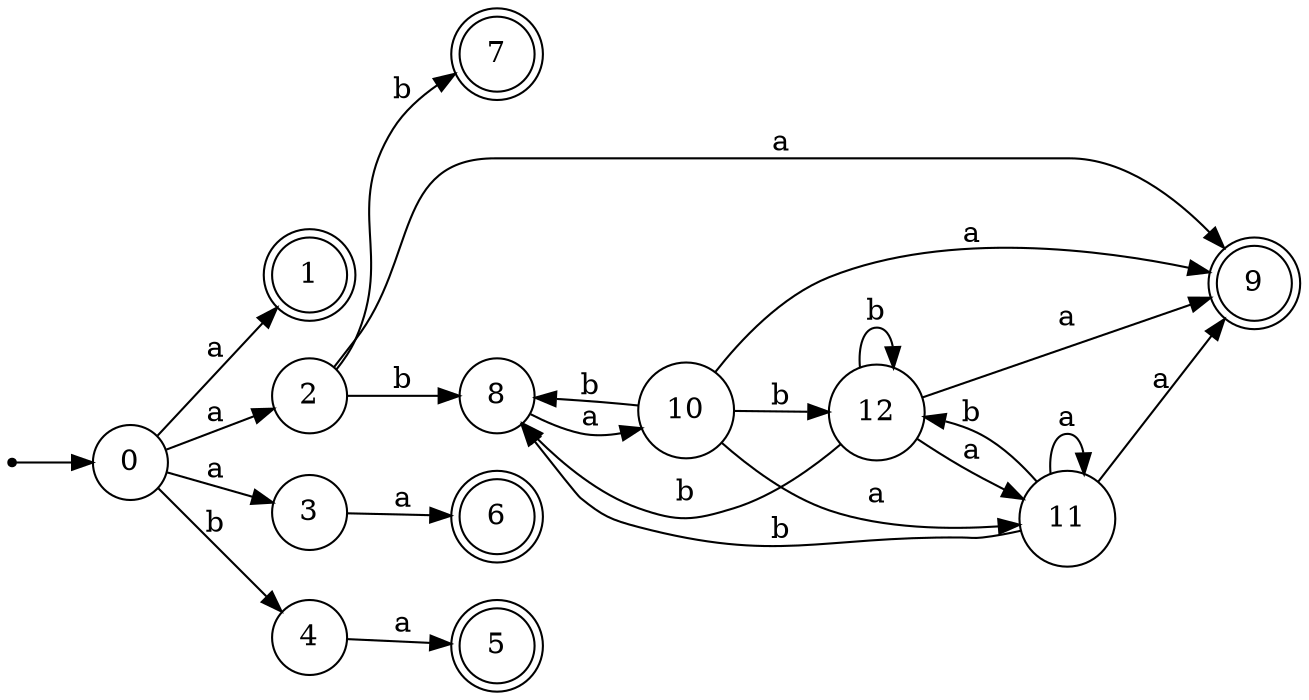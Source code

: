 digraph finite_state_machine {
rankdir=LR;
size="20,20";
node [shape = point]; "dummy0"
node [shape = circle]; "0";
"dummy0" -> "0";
node [shape = doublecircle]; "1";node [shape = circle]; "2";
node [shape = circle]; "3";
node [shape = circle]; "4";
node [shape = doublecircle]; "5";node [shape = doublecircle]; "6";node [shape = doublecircle]; "7";node [shape = circle]; "8";
node [shape = doublecircle]; "9";node [shape = circle]; "10";
node [shape = circle]; "11";
node [shape = circle]; "12";
"0" -> "1" [label = "a"];
 "0" -> "2" [label = "a"];
 "0" -> "3" [label = "a"];
 "0" -> "4" [label = "b"];
 "4" -> "5" [label = "a"];
 "3" -> "6" [label = "a"];
 "2" -> "8" [label = "b"];
 "2" -> "7" [label = "b"];
 "2" -> "9" [label = "a"];
 "8" -> "10" [label = "a"];
 "10" -> "8" [label = "b"];
 "10" -> "12" [label = "b"];
 "10" -> "9" [label = "a"];
 "10" -> "11" [label = "a"];
 "12" -> "8" [label = "b"];
 "12" -> "12" [label = "b"];
 "12" -> "9" [label = "a"];
 "12" -> "11" [label = "a"];
 "11" -> "9" [label = "a"];
 "11" -> "11" [label = "a"];
 "11" -> "8" [label = "b"];
 "11" -> "12" [label = "b"];
 }
